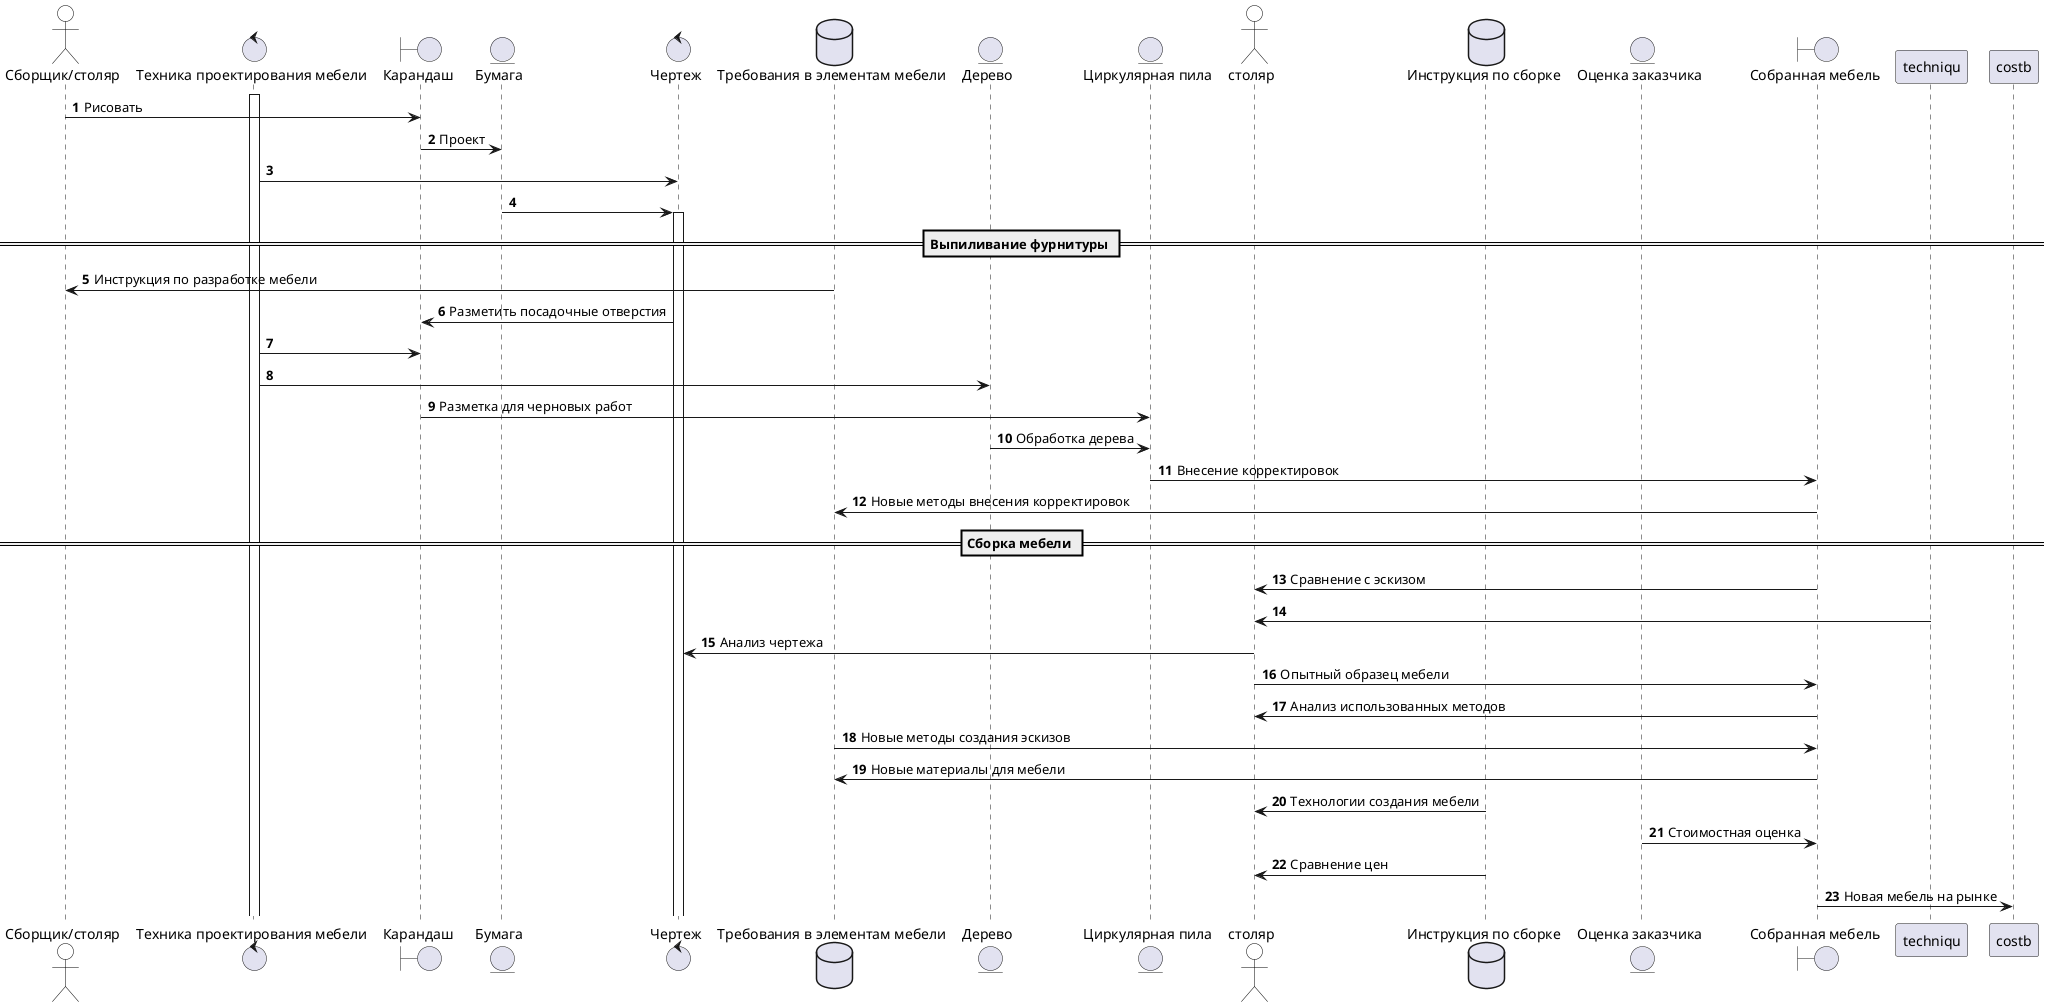 @startuml
skinparam actor {
	BackgroundColor White
	ArrowColor Black
	BorderColor Black
}
autonumber

actor "Сборщик/столяр" as sculptor

control "Техника проектирования мебели" as technique

boundary "Карандаш" as pencil
entity "Бумага" as paper

control "Чертеж" as schematics

control "Дерево" as schematics


database "Требования в элементам мебели" as dbsw

entity "Дерево" as screwdriver
entity "Циркулярная пила" as furniture_details
actor "столяр" as expert
database "Инструкция по сборке" as costdb
entity "Оценка заказчика" as eval

boundary "Собранная мебель" as sculpture

activate technique
sculptor -> pencil: Рисовать
pencil -> paper: Проект
technique -> schematics
paper -> schematics
activate schematics
== Выпиливание фурнитуры ==

dbsw -> sculptor: Инструкция по разработке мебели
schematics -> pencil: Разметить посадочные отверстия
technique -> pencil
technique -> screwdriver
pencil -> furniture_details: Разметка для черновых работ
screwdriver -> furniture_details: Обработка дерева
furniture_details -> sculpture: Внесение корректировок
sculpture -> dbsw: Новые методы внесения корректировок

== Сборка мебели ==
sculpture -> expert: Сравнение с эскизом
techniqu -> expert
expert -> schematics: Анализ чертежа
expert -> sculpture: Опытный образец мебели
sculpture -> expert: Анализ использованных методов
dbsw -> sculpture: Новые методы создания эскизов
sculpture -> dbsw: Новые материалы для мебели
costdb -> expert: Технологии создания мебели
eval -> sculpture: Стоимостная оценка
costdb -> expert: Сравнение цен
sculpture -> costb: Новая мебель на рынке
@enduml